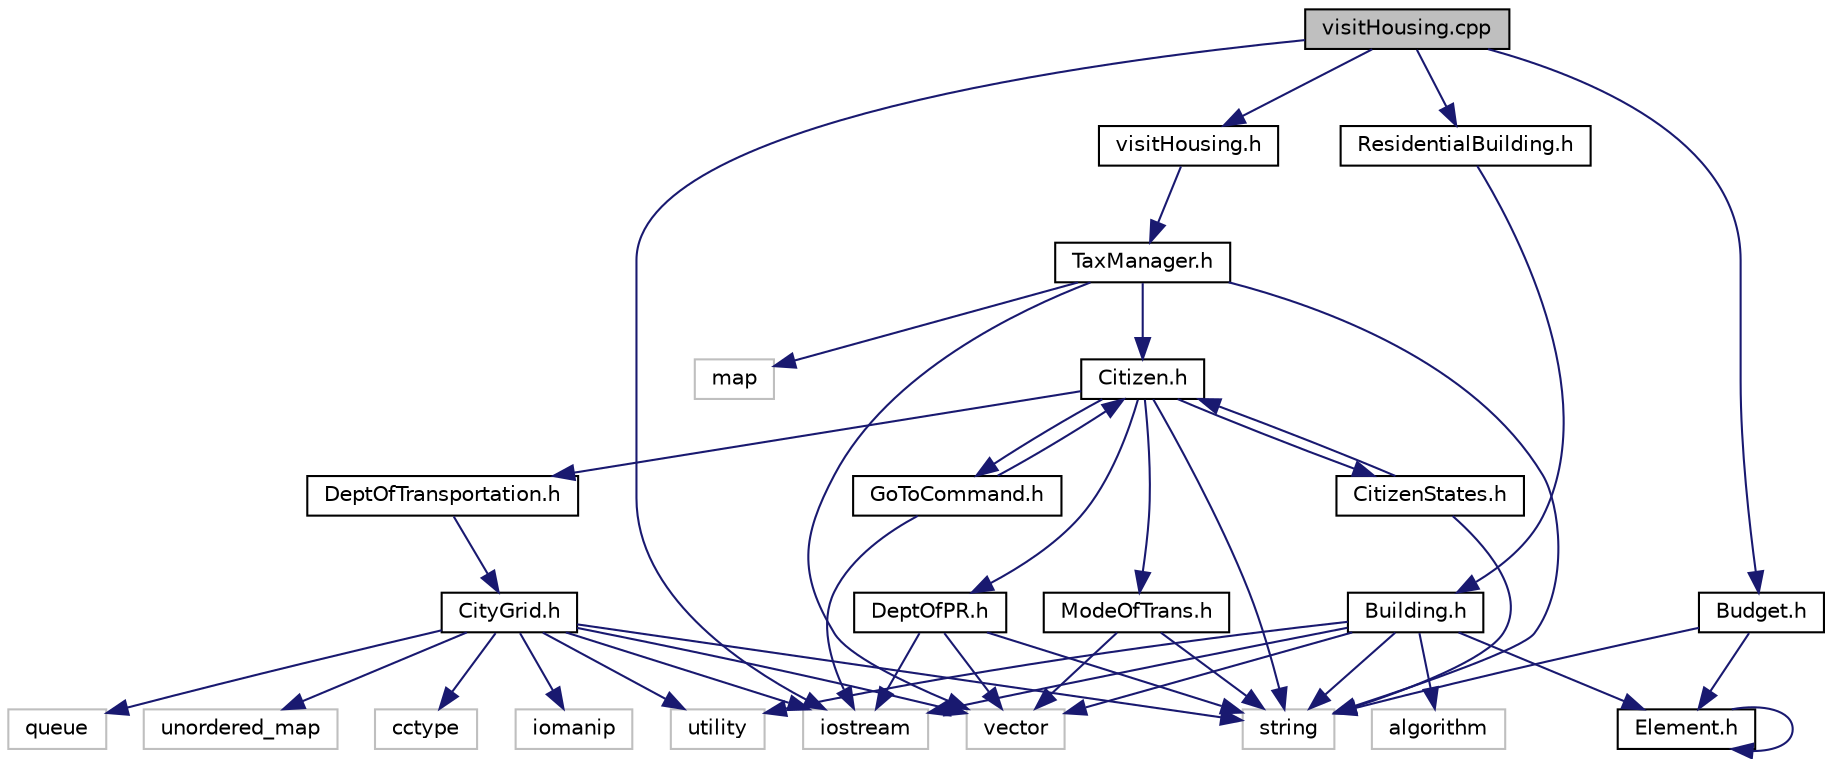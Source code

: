 digraph "visitHousing.cpp"
{
 // LATEX_PDF_SIZE
  edge [fontname="Helvetica",fontsize="10",labelfontname="Helvetica",labelfontsize="10"];
  node [fontname="Helvetica",fontsize="10",shape=record];
  Node1 [label="visitHousing.cpp",height=0.2,width=0.4,color="black", fillcolor="grey75", style="filled", fontcolor="black",tooltip=" "];
  Node1 -> Node2 [color="midnightblue",fontsize="10",style="solid"];
  Node2 [label="visitHousing.h",height=0.2,width=0.4,color="black", fillcolor="white", style="filled",URL="$visitHousing_8h.html",tooltip=" "];
  Node2 -> Node3 [color="midnightblue",fontsize="10",style="solid"];
  Node3 [label="TaxManager.h",height=0.2,width=0.4,color="black", fillcolor="white", style="filled",URL="$TaxManager_8h.html",tooltip=" "];
  Node3 -> Node4 [color="midnightblue",fontsize="10",style="solid"];
  Node4 [label="map",height=0.2,width=0.4,color="grey75", fillcolor="white", style="filled",tooltip=" "];
  Node3 -> Node5 [color="midnightblue",fontsize="10",style="solid"];
  Node5 [label="vector",height=0.2,width=0.4,color="grey75", fillcolor="white", style="filled",tooltip=" "];
  Node3 -> Node6 [color="midnightblue",fontsize="10",style="solid"];
  Node6 [label="string",height=0.2,width=0.4,color="grey75", fillcolor="white", style="filled",tooltip=" "];
  Node3 -> Node7 [color="midnightblue",fontsize="10",style="solid"];
  Node7 [label="Citizen.h",height=0.2,width=0.4,color="black", fillcolor="white", style="filled",URL="$Citizen_8h.html",tooltip="Declaration of the Citizen class representing a citizen in the simulation."];
  Node7 -> Node6 [color="midnightblue",fontsize="10",style="solid"];
  Node7 -> Node8 [color="midnightblue",fontsize="10",style="solid"];
  Node8 [label="ModeOfTrans.h",height=0.2,width=0.4,color="black", fillcolor="white", style="filled",URL="$ModeOfTrans_8h.html",tooltip="Declaration of the ModeOfTrans abstract class representing transport modes."];
  Node8 -> Node6 [color="midnightblue",fontsize="10",style="solid"];
  Node8 -> Node5 [color="midnightblue",fontsize="10",style="solid"];
  Node7 -> Node9 [color="midnightblue",fontsize="10",style="solid"];
  Node9 [label="CitizenStates.h",height=0.2,width=0.4,color="black", fillcolor="white", style="filled",URL="$CitizenStates_8h.html",tooltip=" "];
  Node9 -> Node6 [color="midnightblue",fontsize="10",style="solid"];
  Node9 -> Node7 [color="midnightblue",fontsize="10",style="solid"];
  Node7 -> Node10 [color="midnightblue",fontsize="10",style="solid"];
  Node10 [label="GoToCommand.h",height=0.2,width=0.4,color="black", fillcolor="white", style="filled",URL="$GoToCommand_8h.html",tooltip=" "];
  Node10 -> Node7 [color="midnightblue",fontsize="10",style="solid"];
  Node10 -> Node11 [color="midnightblue",fontsize="10",style="solid"];
  Node11 [label="iostream",height=0.2,width=0.4,color="grey75", fillcolor="white", style="filled",tooltip=" "];
  Node7 -> Node12 [color="midnightblue",fontsize="10",style="solid"];
  Node12 [label="DeptOfPR.h",height=0.2,width=0.4,color="black", fillcolor="white", style="filled",URL="$DeptOfPR_8h.html",tooltip=" "];
  Node12 -> Node5 [color="midnightblue",fontsize="10",style="solid"];
  Node12 -> Node11 [color="midnightblue",fontsize="10",style="solid"];
  Node12 -> Node6 [color="midnightblue",fontsize="10",style="solid"];
  Node7 -> Node13 [color="midnightblue",fontsize="10",style="solid"];
  Node13 [label="DeptOfTransportation.h",height=0.2,width=0.4,color="black", fillcolor="white", style="filled",URL="$DeptOfTransportation_8h.html",tooltip="Declaration of the CityGrid class."];
  Node13 -> Node14 [color="midnightblue",fontsize="10",style="solid"];
  Node14 [label="CityGrid.h",height=0.2,width=0.4,color="black", fillcolor="white", style="filled",URL="$CityGrid_8h.html",tooltip="Declaration of the CityGrid class."];
  Node14 -> Node5 [color="midnightblue",fontsize="10",style="solid"];
  Node14 -> Node11 [color="midnightblue",fontsize="10",style="solid"];
  Node14 -> Node6 [color="midnightblue",fontsize="10",style="solid"];
  Node14 -> Node15 [color="midnightblue",fontsize="10",style="solid"];
  Node15 [label="cctype",height=0.2,width=0.4,color="grey75", fillcolor="white", style="filled",tooltip=" "];
  Node14 -> Node16 [color="midnightblue",fontsize="10",style="solid"];
  Node16 [label="iomanip",height=0.2,width=0.4,color="grey75", fillcolor="white", style="filled",tooltip=" "];
  Node14 -> Node17 [color="midnightblue",fontsize="10",style="solid"];
  Node17 [label="queue",height=0.2,width=0.4,color="grey75", fillcolor="white", style="filled",tooltip=" "];
  Node14 -> Node18 [color="midnightblue",fontsize="10",style="solid"];
  Node18 [label="unordered_map",height=0.2,width=0.4,color="grey75", fillcolor="white", style="filled",tooltip=" "];
  Node14 -> Node19 [color="midnightblue",fontsize="10",style="solid"];
  Node19 [label="utility",height=0.2,width=0.4,color="grey75", fillcolor="white", style="filled",tooltip=" "];
  Node1 -> Node20 [color="midnightblue",fontsize="10",style="solid"];
  Node20 [label="ResidentialBuilding.h",height=0.2,width=0.4,color="black", fillcolor="white", style="filled",URL="$ResidentialBuilding_8h.html",tooltip="Defines the ResidentialBuilding class, an abstract class for residential buildings."];
  Node20 -> Node21 [color="midnightblue",fontsize="10",style="solid"];
  Node21 [label="Building.h",height=0.2,width=0.4,color="black", fillcolor="white", style="filled",URL="$Building_8h.html",tooltip="Declaration of the Building class."];
  Node21 -> Node6 [color="midnightblue",fontsize="10",style="solid"];
  Node21 -> Node5 [color="midnightblue",fontsize="10",style="solid"];
  Node21 -> Node11 [color="midnightblue",fontsize="10",style="solid"];
  Node21 -> Node19 [color="midnightblue",fontsize="10",style="solid"];
  Node21 -> Node22 [color="midnightblue",fontsize="10",style="solid"];
  Node22 [label="algorithm",height=0.2,width=0.4,color="grey75", fillcolor="white", style="filled",tooltip=" "];
  Node21 -> Node23 [color="midnightblue",fontsize="10",style="solid"];
  Node23 [label="Element.h",height=0.2,width=0.4,color="black", fillcolor="white", style="filled",URL="$Element_8h.html",tooltip=" "];
  Node23 -> Node23 [color="midnightblue",fontsize="10",style="solid"];
  Node1 -> Node24 [color="midnightblue",fontsize="10",style="solid"];
  Node24 [label="Budget.h",height=0.2,width=0.4,color="black", fillcolor="white", style="filled",URL="$Budget_8h.html",tooltip="Declaration of the Budget class, representing the financial budget for tax and expenditure management..."];
  Node24 -> Node23 [color="midnightblue",fontsize="10",style="solid"];
  Node24 -> Node6 [color="midnightblue",fontsize="10",style="solid"];
  Node1 -> Node11 [color="midnightblue",fontsize="10",style="solid"];
}
